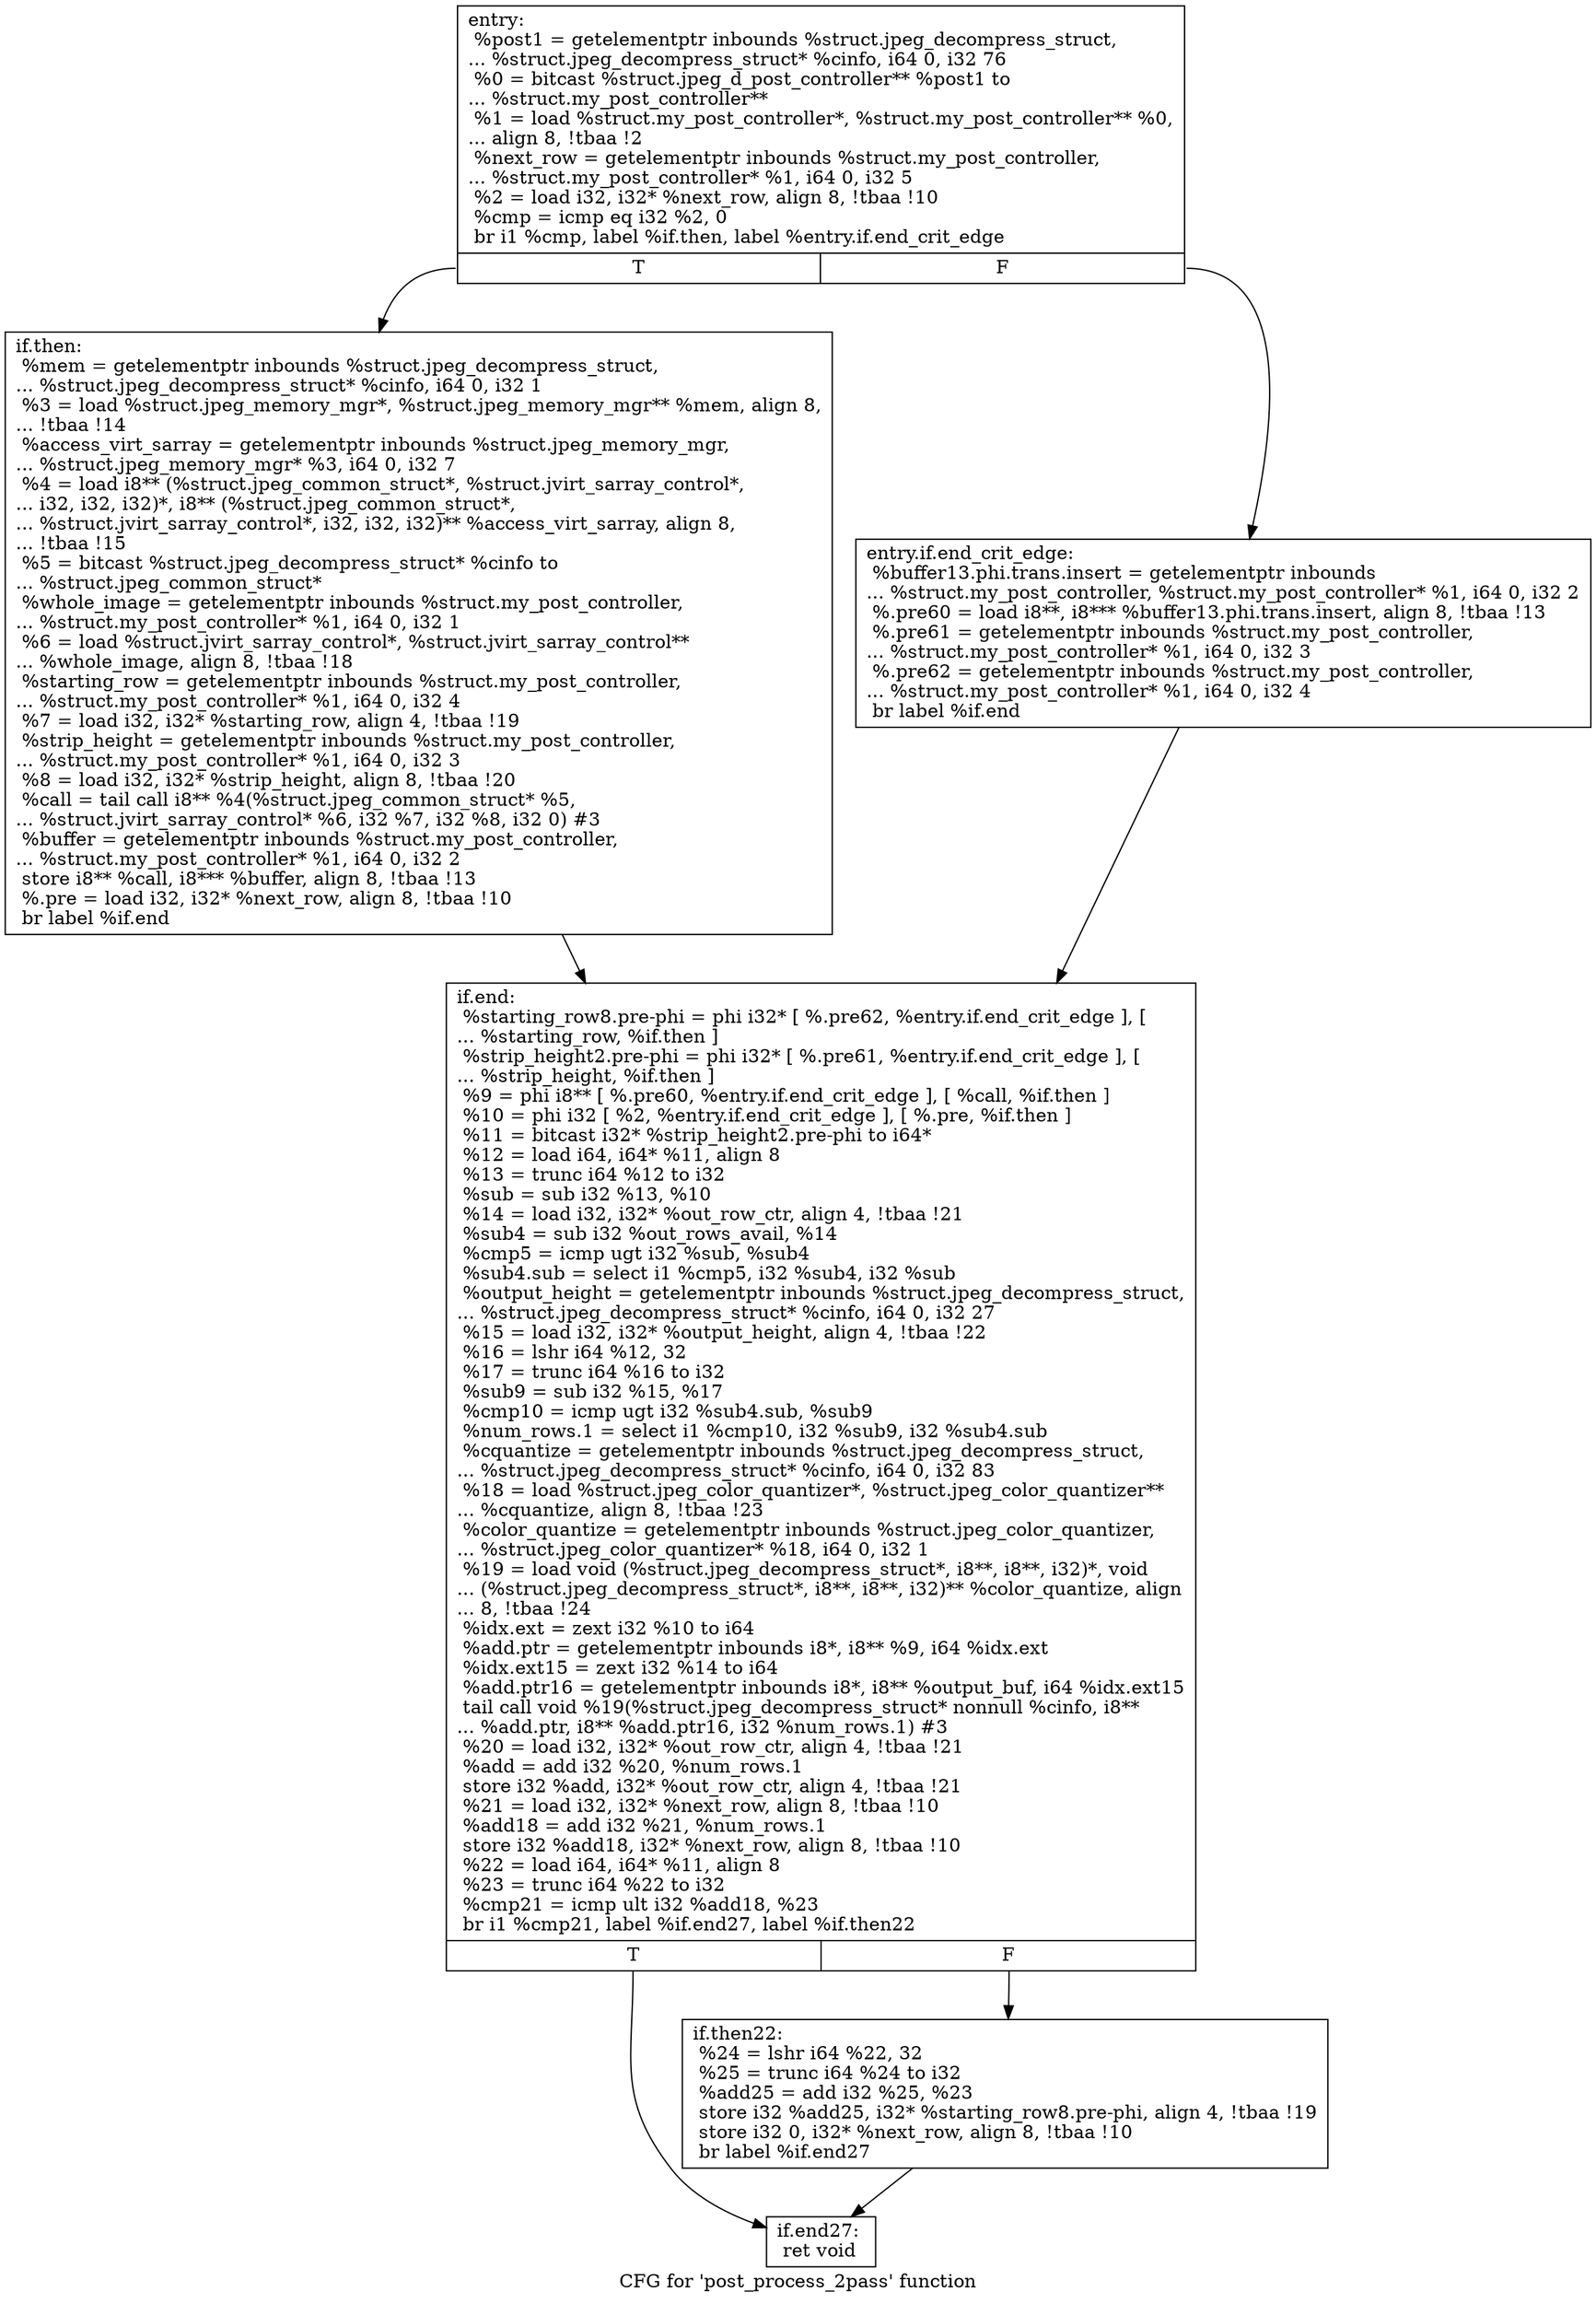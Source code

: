 digraph "CFG for 'post_process_2pass' function" {
	label="CFG for 'post_process_2pass' function";

	Node0x4dd8e10 [shape=record,label="{entry:\l  %post1 = getelementptr inbounds %struct.jpeg_decompress_struct,\l... %struct.jpeg_decompress_struct* %cinfo, i64 0, i32 76\l  %0 = bitcast %struct.jpeg_d_post_controller** %post1 to\l... %struct.my_post_controller**\l  %1 = load %struct.my_post_controller*, %struct.my_post_controller** %0,\l... align 8, !tbaa !2\l  %next_row = getelementptr inbounds %struct.my_post_controller,\l... %struct.my_post_controller* %1, i64 0, i32 5\l  %2 = load i32, i32* %next_row, align 8, !tbaa !10\l  %cmp = icmp eq i32 %2, 0\l  br i1 %cmp, label %if.then, label %entry.if.end_crit_edge\l|{<s0>T|<s1>F}}"];
	Node0x4dd8e10:s0 -> Node0x4dd94d0;
	Node0x4dd8e10:s1 -> Node0x4dd95b0;
	Node0x4dd95b0 [shape=record,label="{entry.if.end_crit_edge:                           \l  %buffer13.phi.trans.insert = getelementptr inbounds\l... %struct.my_post_controller, %struct.my_post_controller* %1, i64 0, i32 2\l  %.pre60 = load i8**, i8*** %buffer13.phi.trans.insert, align 8, !tbaa !13\l  %.pre61 = getelementptr inbounds %struct.my_post_controller,\l... %struct.my_post_controller* %1, i64 0, i32 3\l  %.pre62 = getelementptr inbounds %struct.my_post_controller,\l... %struct.my_post_controller* %1, i64 0, i32 4\l  br label %if.end\l}"];
	Node0x4dd95b0 -> Node0x4dd9ac0;
	Node0x4dd94d0 [shape=record,label="{if.then:                                          \l  %mem = getelementptr inbounds %struct.jpeg_decompress_struct,\l... %struct.jpeg_decompress_struct* %cinfo, i64 0, i32 1\l  %3 = load %struct.jpeg_memory_mgr*, %struct.jpeg_memory_mgr** %mem, align 8,\l... !tbaa !14\l  %access_virt_sarray = getelementptr inbounds %struct.jpeg_memory_mgr,\l... %struct.jpeg_memory_mgr* %3, i64 0, i32 7\l  %4 = load i8** (%struct.jpeg_common_struct*, %struct.jvirt_sarray_control*,\l... i32, i32, i32)*, i8** (%struct.jpeg_common_struct*,\l... %struct.jvirt_sarray_control*, i32, i32, i32)** %access_virt_sarray, align 8,\l... !tbaa !15\l  %5 = bitcast %struct.jpeg_decompress_struct* %cinfo to\l... %struct.jpeg_common_struct*\l  %whole_image = getelementptr inbounds %struct.my_post_controller,\l... %struct.my_post_controller* %1, i64 0, i32 1\l  %6 = load %struct.jvirt_sarray_control*, %struct.jvirt_sarray_control**\l... %whole_image, align 8, !tbaa !18\l  %starting_row = getelementptr inbounds %struct.my_post_controller,\l... %struct.my_post_controller* %1, i64 0, i32 4\l  %7 = load i32, i32* %starting_row, align 4, !tbaa !19\l  %strip_height = getelementptr inbounds %struct.my_post_controller,\l... %struct.my_post_controller* %1, i64 0, i32 3\l  %8 = load i32, i32* %strip_height, align 8, !tbaa !20\l  %call = tail call i8** %4(%struct.jpeg_common_struct* %5,\l... %struct.jvirt_sarray_control* %6, i32 %7, i32 %8, i32 0) #3\l  %buffer = getelementptr inbounds %struct.my_post_controller,\l... %struct.my_post_controller* %1, i64 0, i32 2\l  store i8** %call, i8*** %buffer, align 8, !tbaa !13\l  %.pre = load i32, i32* %next_row, align 8, !tbaa !10\l  br label %if.end\l}"];
	Node0x4dd94d0 -> Node0x4dd9ac0;
	Node0x4dd9ac0 [shape=record,label="{if.end:                                           \l  %starting_row8.pre-phi = phi i32* [ %.pre62, %entry.if.end_crit_edge ], [\l... %starting_row, %if.then ]\l  %strip_height2.pre-phi = phi i32* [ %.pre61, %entry.if.end_crit_edge ], [\l... %strip_height, %if.then ]\l  %9 = phi i8** [ %.pre60, %entry.if.end_crit_edge ], [ %call, %if.then ]\l  %10 = phi i32 [ %2, %entry.if.end_crit_edge ], [ %.pre, %if.then ]\l  %11 = bitcast i32* %strip_height2.pre-phi to i64*\l  %12 = load i64, i64* %11, align 8\l  %13 = trunc i64 %12 to i32\l  %sub = sub i32 %13, %10\l  %14 = load i32, i32* %out_row_ctr, align 4, !tbaa !21\l  %sub4 = sub i32 %out_rows_avail, %14\l  %cmp5 = icmp ugt i32 %sub, %sub4\l  %sub4.sub = select i1 %cmp5, i32 %sub4, i32 %sub\l  %output_height = getelementptr inbounds %struct.jpeg_decompress_struct,\l... %struct.jpeg_decompress_struct* %cinfo, i64 0, i32 27\l  %15 = load i32, i32* %output_height, align 4, !tbaa !22\l  %16 = lshr i64 %12, 32\l  %17 = trunc i64 %16 to i32\l  %sub9 = sub i32 %15, %17\l  %cmp10 = icmp ugt i32 %sub4.sub, %sub9\l  %num_rows.1 = select i1 %cmp10, i32 %sub9, i32 %sub4.sub\l  %cquantize = getelementptr inbounds %struct.jpeg_decompress_struct,\l... %struct.jpeg_decompress_struct* %cinfo, i64 0, i32 83\l  %18 = load %struct.jpeg_color_quantizer*, %struct.jpeg_color_quantizer**\l... %cquantize, align 8, !tbaa !23\l  %color_quantize = getelementptr inbounds %struct.jpeg_color_quantizer,\l... %struct.jpeg_color_quantizer* %18, i64 0, i32 1\l  %19 = load void (%struct.jpeg_decompress_struct*, i8**, i8**, i32)*, void\l... (%struct.jpeg_decompress_struct*, i8**, i8**, i32)** %color_quantize, align\l... 8, !tbaa !24\l  %idx.ext = zext i32 %10 to i64\l  %add.ptr = getelementptr inbounds i8*, i8** %9, i64 %idx.ext\l  %idx.ext15 = zext i32 %14 to i64\l  %add.ptr16 = getelementptr inbounds i8*, i8** %output_buf, i64 %idx.ext15\l  tail call void %19(%struct.jpeg_decompress_struct* nonnull %cinfo, i8**\l... %add.ptr, i8** %add.ptr16, i32 %num_rows.1) #3\l  %20 = load i32, i32* %out_row_ctr, align 4, !tbaa !21\l  %add = add i32 %20, %num_rows.1\l  store i32 %add, i32* %out_row_ctr, align 4, !tbaa !21\l  %21 = load i32, i32* %next_row, align 8, !tbaa !10\l  %add18 = add i32 %21, %num_rows.1\l  store i32 %add18, i32* %next_row, align 8, !tbaa !10\l  %22 = load i64, i64* %11, align 8\l  %23 = trunc i64 %22 to i32\l  %cmp21 = icmp ult i32 %add18, %23\l  br i1 %cmp21, label %if.end27, label %if.then22\l|{<s0>T|<s1>F}}"];
	Node0x4dd9ac0:s0 -> Node0x4dcfe80;
	Node0x4dd9ac0:s1 -> Node0x4dcff30;
	Node0x4dcff30 [shape=record,label="{if.then22:                                        \l  %24 = lshr i64 %22, 32\l  %25 = trunc i64 %24 to i32\l  %add25 = add i32 %25, %23\l  store i32 %add25, i32* %starting_row8.pre-phi, align 4, !tbaa !19\l  store i32 0, i32* %next_row, align 8, !tbaa !10\l  br label %if.end27\l}"];
	Node0x4dcff30 -> Node0x4dcfe80;
	Node0x4dcfe80 [shape=record,label="{if.end27:                                         \l  ret void\l}"];
}
